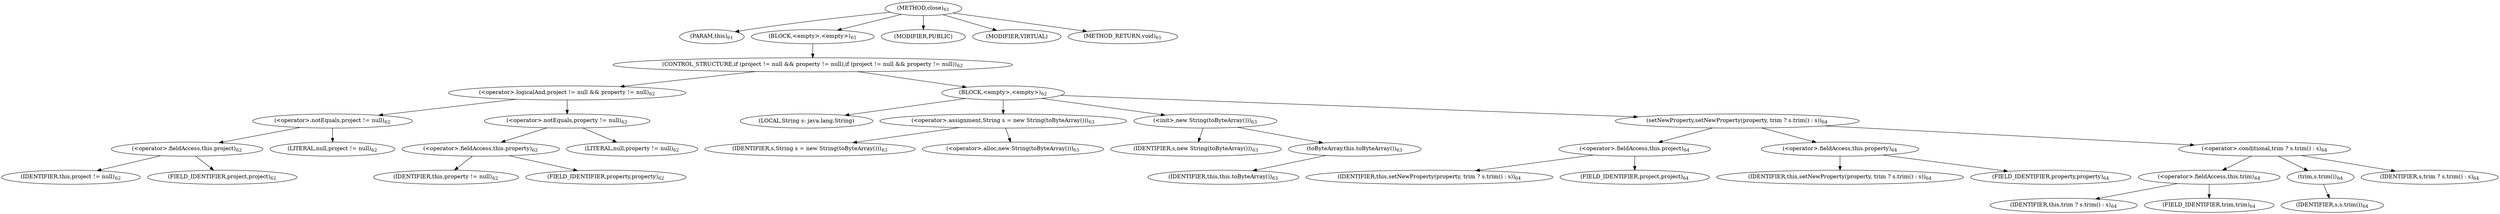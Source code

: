 digraph "close" {  
"67" [label = <(METHOD,close)<SUB>61</SUB>> ]
"6" [label = <(PARAM,this)<SUB>61</SUB>> ]
"68" [label = <(BLOCK,&lt;empty&gt;,&lt;empty&gt;)<SUB>61</SUB>> ]
"69" [label = <(CONTROL_STRUCTURE,if (project != null &amp;&amp; property != null),if (project != null &amp;&amp; property != null))<SUB>62</SUB>> ]
"70" [label = <(&lt;operator&gt;.logicalAnd,project != null &amp;&amp; property != null)<SUB>62</SUB>> ]
"71" [label = <(&lt;operator&gt;.notEquals,project != null)<SUB>62</SUB>> ]
"72" [label = <(&lt;operator&gt;.fieldAccess,this.project)<SUB>62</SUB>> ]
"73" [label = <(IDENTIFIER,this,project != null)<SUB>62</SUB>> ]
"74" [label = <(FIELD_IDENTIFIER,project,project)<SUB>62</SUB>> ]
"75" [label = <(LITERAL,null,project != null)<SUB>62</SUB>> ]
"76" [label = <(&lt;operator&gt;.notEquals,property != null)<SUB>62</SUB>> ]
"77" [label = <(&lt;operator&gt;.fieldAccess,this.property)<SUB>62</SUB>> ]
"78" [label = <(IDENTIFIER,this,property != null)<SUB>62</SUB>> ]
"79" [label = <(FIELD_IDENTIFIER,property,property)<SUB>62</SUB>> ]
"80" [label = <(LITERAL,null,property != null)<SUB>62</SUB>> ]
"81" [label = <(BLOCK,&lt;empty&gt;,&lt;empty&gt;)<SUB>62</SUB>> ]
"8" [label = <(LOCAL,String s: java.lang.String)> ]
"82" [label = <(&lt;operator&gt;.assignment,String s = new String(toByteArray()))<SUB>63</SUB>> ]
"83" [label = <(IDENTIFIER,s,String s = new String(toByteArray()))<SUB>63</SUB>> ]
"84" [label = <(&lt;operator&gt;.alloc,new String(toByteArray()))<SUB>63</SUB>> ]
"85" [label = <(&lt;init&gt;,new String(toByteArray()))<SUB>63</SUB>> ]
"7" [label = <(IDENTIFIER,s,new String(toByteArray()))<SUB>63</SUB>> ]
"86" [label = <(toByteArray,this.toByteArray())<SUB>63</SUB>> ]
"5" [label = <(IDENTIFIER,this,this.toByteArray())<SUB>63</SUB>> ]
"87" [label = <(setNewProperty,setNewProperty(property, trim ? s.trim() : s))<SUB>64</SUB>> ]
"88" [label = <(&lt;operator&gt;.fieldAccess,this.project)<SUB>64</SUB>> ]
"89" [label = <(IDENTIFIER,this,setNewProperty(property, trim ? s.trim() : s))<SUB>64</SUB>> ]
"90" [label = <(FIELD_IDENTIFIER,project,project)<SUB>64</SUB>> ]
"91" [label = <(&lt;operator&gt;.fieldAccess,this.property)<SUB>64</SUB>> ]
"92" [label = <(IDENTIFIER,this,setNewProperty(property, trim ? s.trim() : s))<SUB>64</SUB>> ]
"93" [label = <(FIELD_IDENTIFIER,property,property)<SUB>64</SUB>> ]
"94" [label = <(&lt;operator&gt;.conditional,trim ? s.trim() : s)<SUB>64</SUB>> ]
"95" [label = <(&lt;operator&gt;.fieldAccess,this.trim)<SUB>64</SUB>> ]
"96" [label = <(IDENTIFIER,this,trim ? s.trim() : s)<SUB>64</SUB>> ]
"97" [label = <(FIELD_IDENTIFIER,trim,trim)<SUB>64</SUB>> ]
"98" [label = <(trim,s.trim())<SUB>64</SUB>> ]
"99" [label = <(IDENTIFIER,s,s.trim())<SUB>64</SUB>> ]
"100" [label = <(IDENTIFIER,s,trim ? s.trim() : s)<SUB>64</SUB>> ]
"101" [label = <(MODIFIER,PUBLIC)> ]
"102" [label = <(MODIFIER,VIRTUAL)> ]
"103" [label = <(METHOD_RETURN,void)<SUB>61</SUB>> ]
  "67" -> "6" 
  "67" -> "68" 
  "67" -> "101" 
  "67" -> "102" 
  "67" -> "103" 
  "68" -> "69" 
  "69" -> "70" 
  "69" -> "81" 
  "70" -> "71" 
  "70" -> "76" 
  "71" -> "72" 
  "71" -> "75" 
  "72" -> "73" 
  "72" -> "74" 
  "76" -> "77" 
  "76" -> "80" 
  "77" -> "78" 
  "77" -> "79" 
  "81" -> "8" 
  "81" -> "82" 
  "81" -> "85" 
  "81" -> "87" 
  "82" -> "83" 
  "82" -> "84" 
  "85" -> "7" 
  "85" -> "86" 
  "86" -> "5" 
  "87" -> "88" 
  "87" -> "91" 
  "87" -> "94" 
  "88" -> "89" 
  "88" -> "90" 
  "91" -> "92" 
  "91" -> "93" 
  "94" -> "95" 
  "94" -> "98" 
  "94" -> "100" 
  "95" -> "96" 
  "95" -> "97" 
  "98" -> "99" 
}
